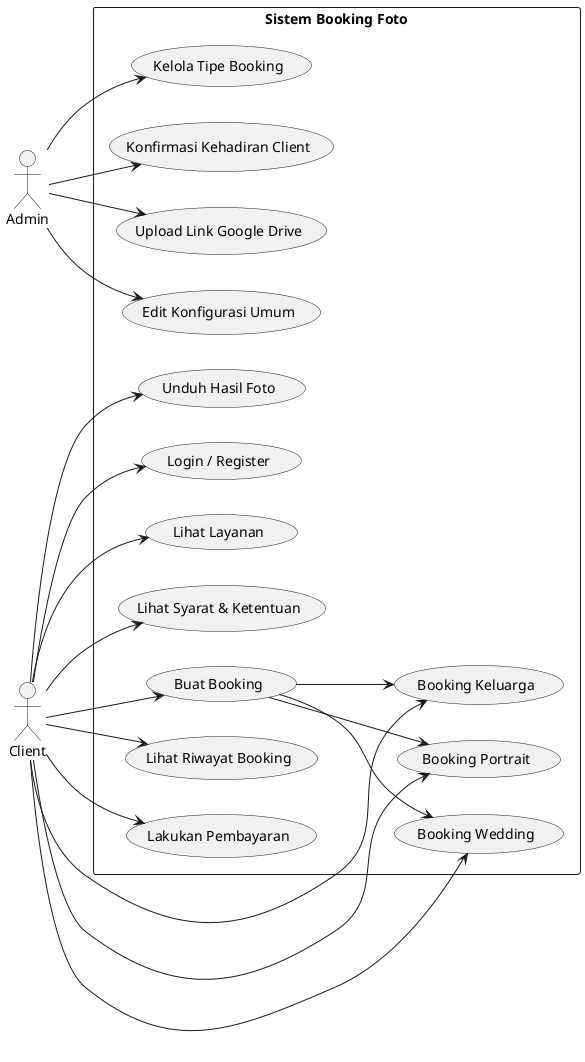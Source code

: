 @startuml
left to right direction
actor Client
actor Admin

rectangle "Sistem Booking Foto" {
  (Login / Register) as login
  (Lihat Layanan) as viewServices
  (Lihat Syarat & Ketentuan) as viewTerms
  (Buat Booking) as makeBooking
  (Lihat Riwayat Booking) as bookingHistory
  (Lakukan Pembayaran) as payBooking
  (Unduh Hasil Foto) as downloadPhoto

  (Konfirmasi Kehadiran Client) as confirmAttendance
  (Upload Link Google Drive) as uploadDrive

  (Booking Portrait) as bookingPortrait
  (Booking Wedding) as bookingWedding
  (Booking Keluarga) as bookingKeluarga

  (Edit Konfigurasi Umum) as editConfig
  (Kelola Tipe Booking) as manageBookingTypes

  Client --> login
  Client --> viewServices
  Client --> viewTerms
  Client --> makeBooking
  Client --> bookingPortrait
  Client --> bookingWedding
  Client --> bookingKeluarga
  Client --> bookingHistory
  Client --> payBooking
  Client --> downloadPhoto

  Admin --> confirmAttendance
  Admin --> uploadDrive
  Admin --> editConfig
  Admin --> manageBookingTypes

  makeBooking --> bookingPortrait
  makeBooking --> bookingWedding
  makeBooking --> bookingKeluarga
}
@enduml
